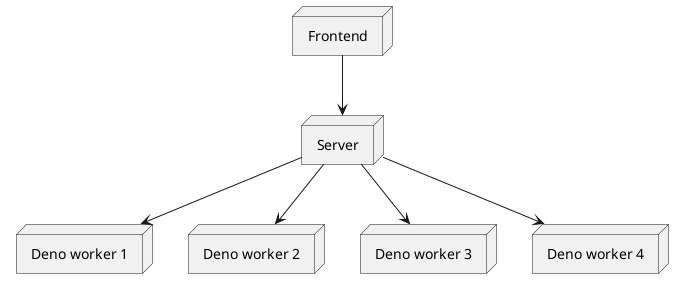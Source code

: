 @startuml

node "Frontend"
node "Server"
node "Deno worker 1" as Deno1
node "Deno worker 2" as Deno2
node "Deno worker 3" as Deno3
node "Deno worker 4" as Deno4

[Frontend] --> [Server]

[Server] --> [Deno1]
[Server] --> [Deno2]
[Server] --> [Deno3]
[Server] --> [Deno4]

@enduml
